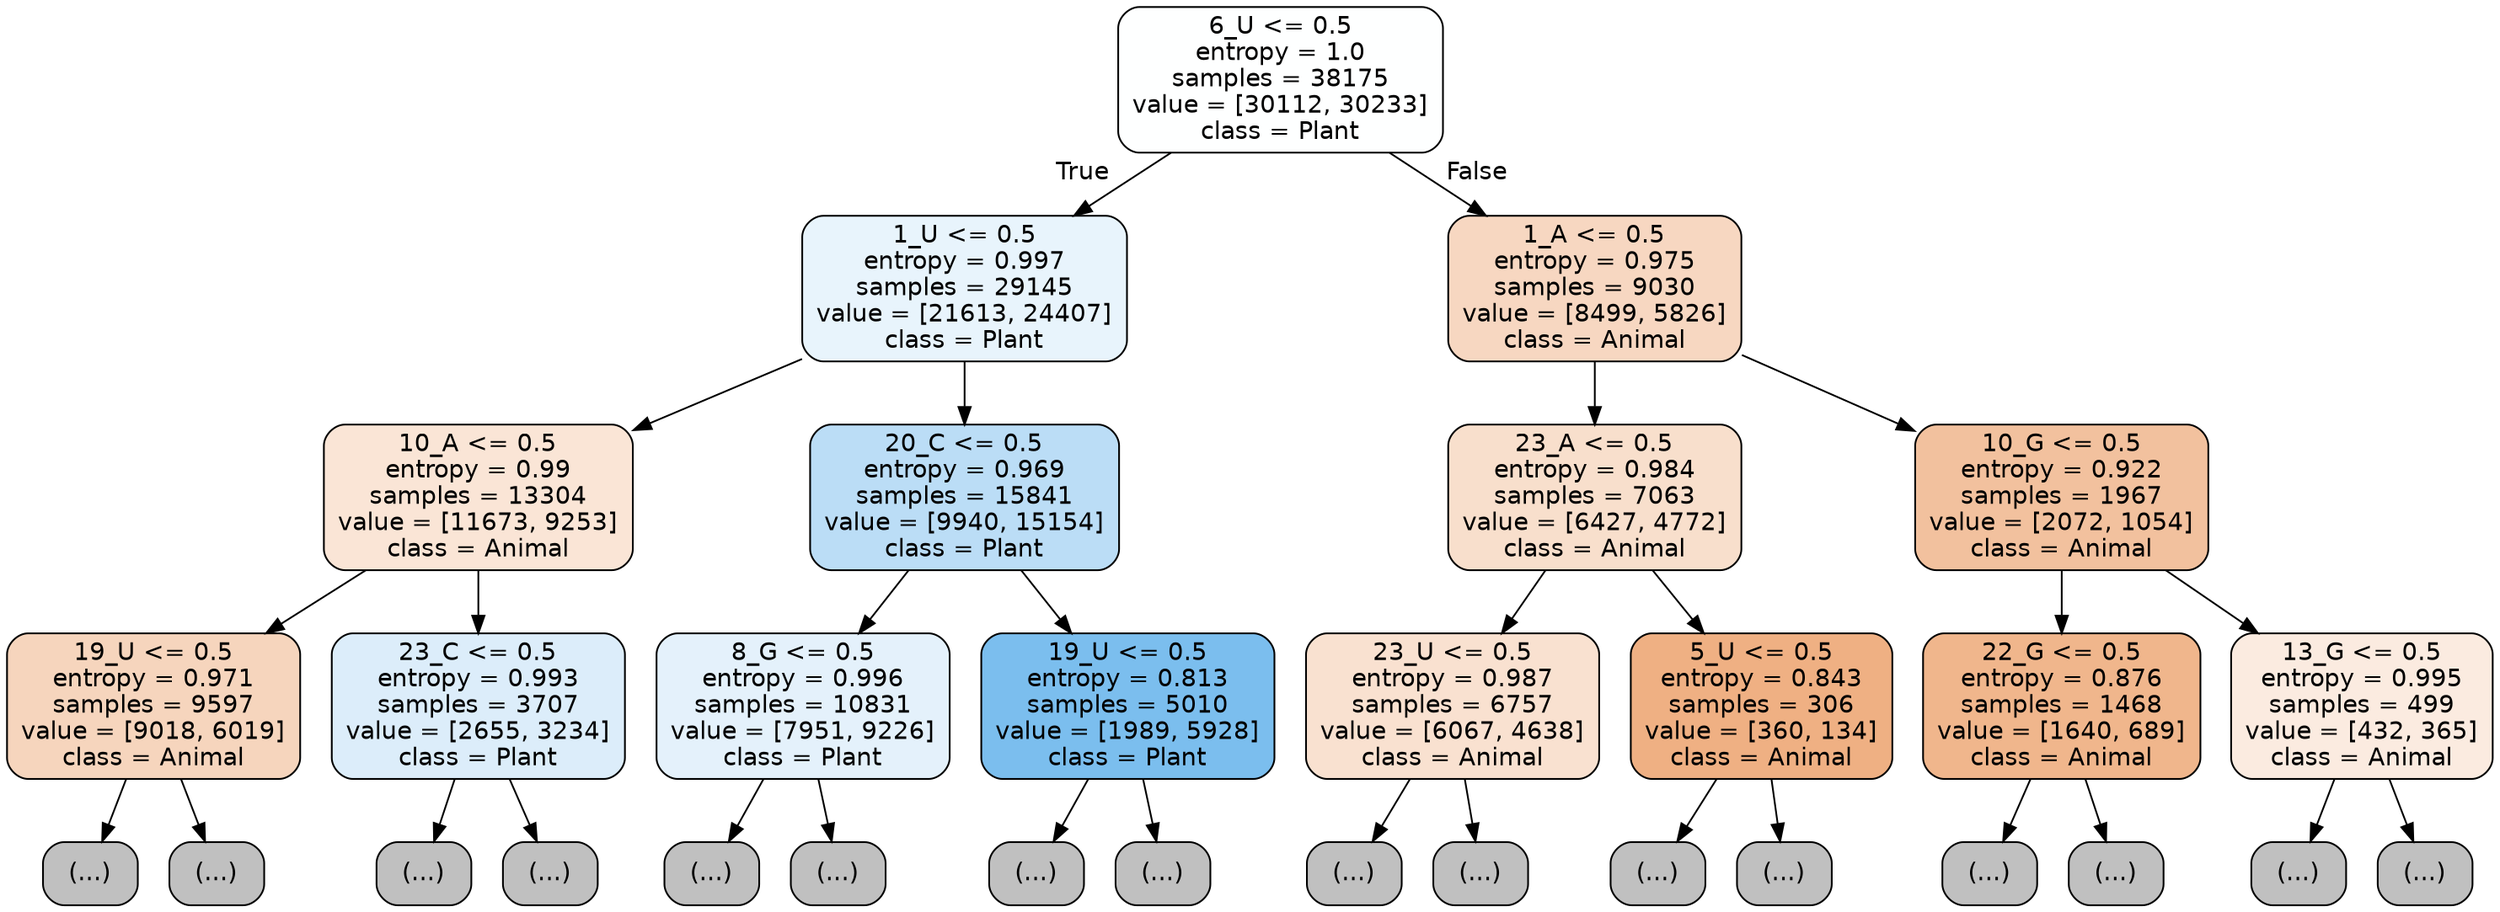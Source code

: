 digraph Tree {
node [shape=box, style="filled, rounded", color="black", fontname="helvetica"] ;
edge [fontname="helvetica"] ;
0 [label="6_U <= 0.5\nentropy = 1.0\nsamples = 38175\nvalue = [30112, 30233]\nclass = Plant", fillcolor="#feffff"] ;
1 [label="1_U <= 0.5\nentropy = 0.997\nsamples = 29145\nvalue = [21613, 24407]\nclass = Plant", fillcolor="#e8f4fc"] ;
0 -> 1 [labeldistance=2.5, labelangle=45, headlabel="True"] ;
2 [label="10_A <= 0.5\nentropy = 0.99\nsamples = 13304\nvalue = [11673, 9253]\nclass = Animal", fillcolor="#fae5d6"] ;
1 -> 2 ;
3 [label="19_U <= 0.5\nentropy = 0.971\nsamples = 9597\nvalue = [9018, 6019]\nclass = Animal", fillcolor="#f6d5bd"] ;
2 -> 3 ;
4 [label="(...)", fillcolor="#C0C0C0"] ;
3 -> 4 ;
3985 [label="(...)", fillcolor="#C0C0C0"] ;
3 -> 3985 ;
5390 [label="23_C <= 0.5\nentropy = 0.993\nsamples = 3707\nvalue = [2655, 3234]\nclass = Plant", fillcolor="#dcedfa"] ;
2 -> 5390 ;
5391 [label="(...)", fillcolor="#C0C0C0"] ;
5390 -> 5391 ;
7006 [label="(...)", fillcolor="#C0C0C0"] ;
5390 -> 7006 ;
7081 [label="20_C <= 0.5\nentropy = 0.969\nsamples = 15841\nvalue = [9940, 15154]\nclass = Plant", fillcolor="#bbddf6"] ;
1 -> 7081 ;
7082 [label="8_G <= 0.5\nentropy = 0.996\nsamples = 10831\nvalue = [7951, 9226]\nclass = Plant", fillcolor="#e4f1fb"] ;
7081 -> 7082 ;
7083 [label="(...)", fillcolor="#C0C0C0"] ;
7082 -> 7083 ;
9982 [label="(...)", fillcolor="#C0C0C0"] ;
7082 -> 9982 ;
11203 [label="19_U <= 0.5\nentropy = 0.813\nsamples = 5010\nvalue = [1989, 5928]\nclass = Plant", fillcolor="#7bbeee"] ;
7081 -> 11203 ;
11204 [label="(...)", fillcolor="#C0C0C0"] ;
11203 -> 11204 ;
12127 [label="(...)", fillcolor="#C0C0C0"] ;
11203 -> 12127 ;
12492 [label="1_A <= 0.5\nentropy = 0.975\nsamples = 9030\nvalue = [8499, 5826]\nclass = Animal", fillcolor="#f7d7c1"] ;
0 -> 12492 [labeldistance=2.5, labelangle=-45, headlabel="False"] ;
12493 [label="23_A <= 0.5\nentropy = 0.984\nsamples = 7063\nvalue = [6427, 4772]\nclass = Animal", fillcolor="#f8dfcc"] ;
12492 -> 12493 ;
12494 [label="23_U <= 0.5\nentropy = 0.987\nsamples = 6757\nvalue = [6067, 4638]\nclass = Animal", fillcolor="#f9e1d0"] ;
12493 -> 12494 ;
12495 [label="(...)", fillcolor="#C0C0C0"] ;
12494 -> 12495 ;
15570 [label="(...)", fillcolor="#C0C0C0"] ;
12494 -> 15570 ;
15707 [label="5_U <= 0.5\nentropy = 0.843\nsamples = 306\nvalue = [360, 134]\nclass = Animal", fillcolor="#efb083"] ;
12493 -> 15707 ;
15708 [label="(...)", fillcolor="#C0C0C0"] ;
15707 -> 15708 ;
15797 [label="(...)", fillcolor="#C0C0C0"] ;
15707 -> 15797 ;
15840 [label="10_G <= 0.5\nentropy = 0.922\nsamples = 1967\nvalue = [2072, 1054]\nclass = Animal", fillcolor="#f2c19e"] ;
12492 -> 15840 ;
15841 [label="22_G <= 0.5\nentropy = 0.876\nsamples = 1468\nvalue = [1640, 689]\nclass = Animal", fillcolor="#f0b68c"] ;
15840 -> 15841 ;
15842 [label="(...)", fillcolor="#C0C0C0"] ;
15841 -> 15842 ;
16541 [label="(...)", fillcolor="#C0C0C0"] ;
15841 -> 16541 ;
16626 [label="13_G <= 0.5\nentropy = 0.995\nsamples = 499\nvalue = [432, 365]\nclass = Animal", fillcolor="#fbebe0"] ;
15840 -> 16626 ;
16627 [label="(...)", fillcolor="#C0C0C0"] ;
16626 -> 16627 ;
16824 [label="(...)", fillcolor="#C0C0C0"] ;
16626 -> 16824 ;
}